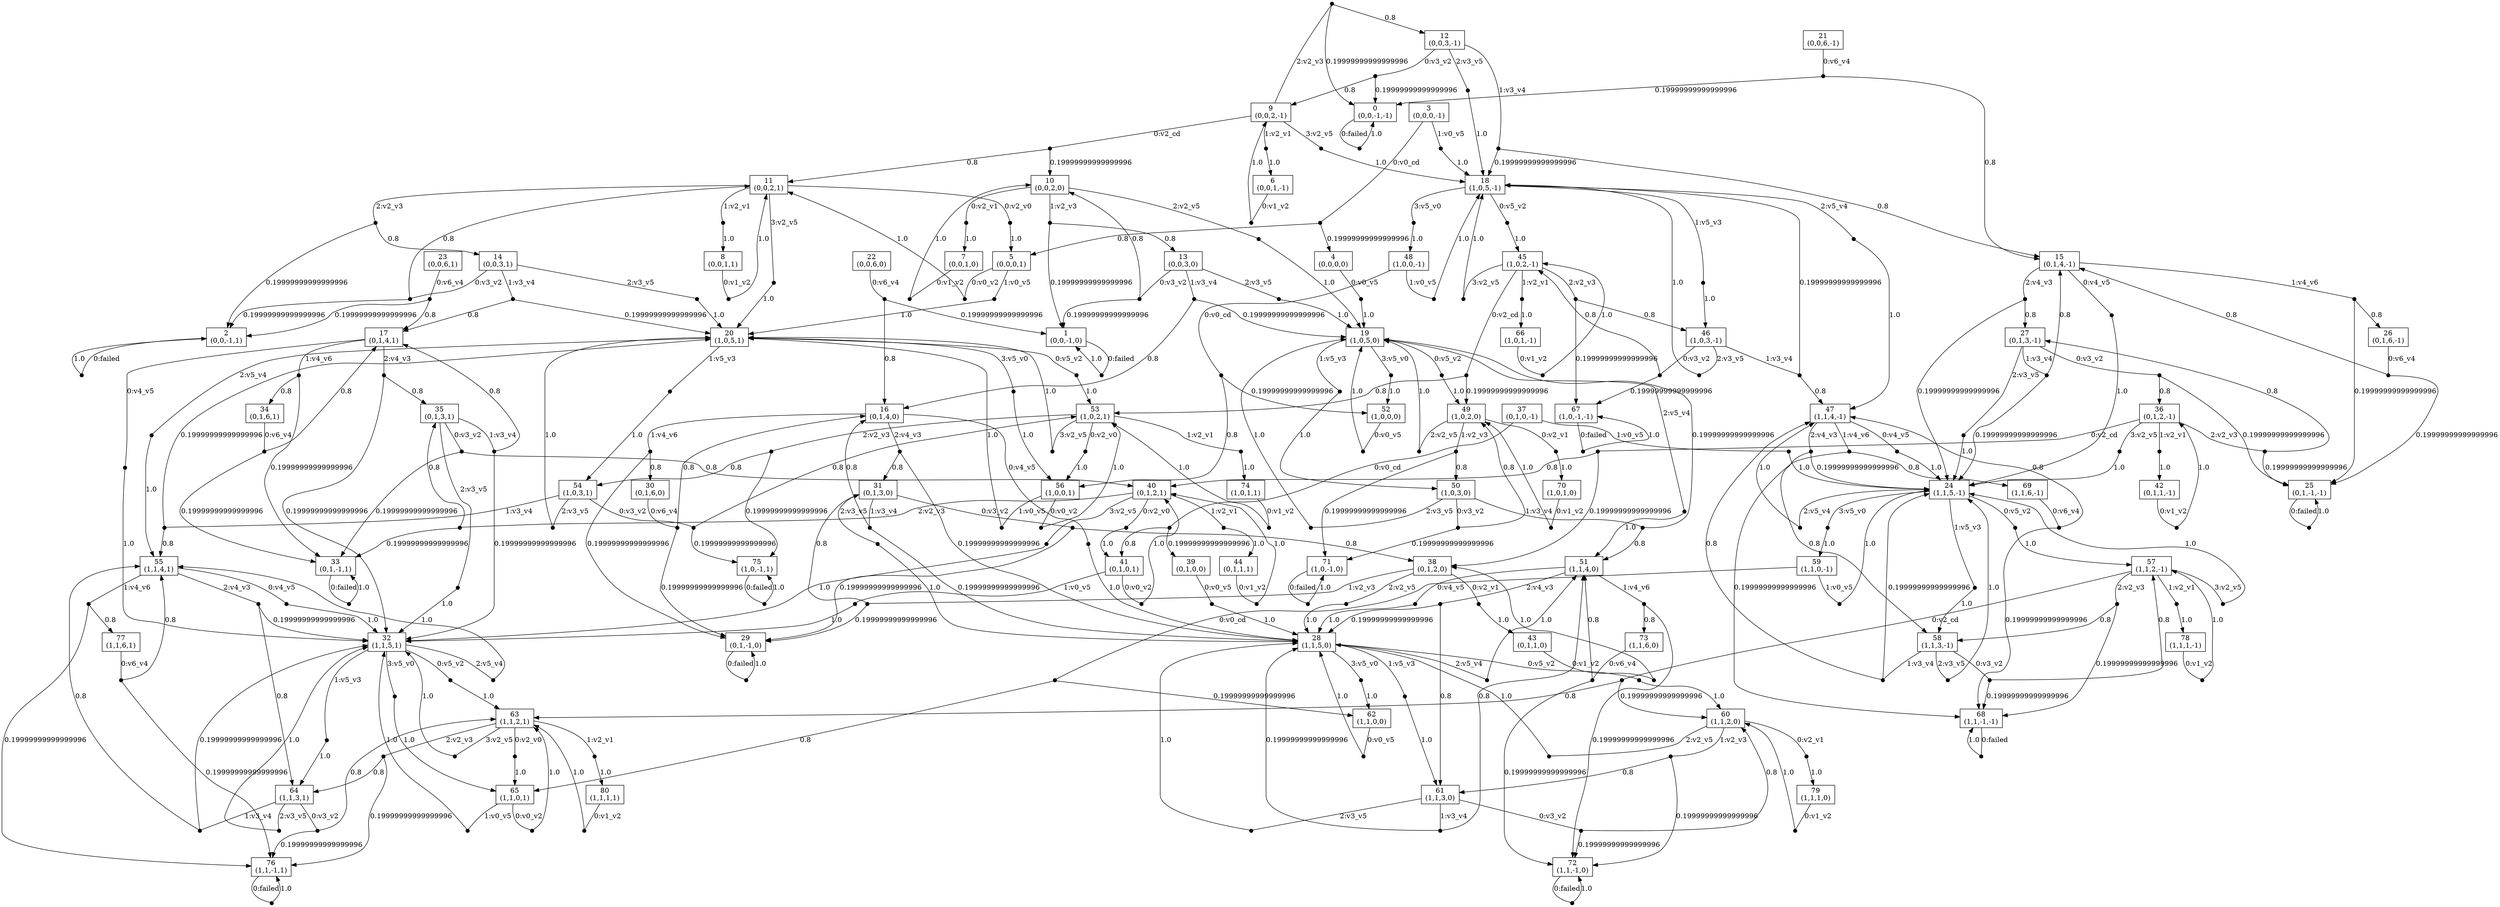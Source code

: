 digraph MDP {
node [label="",shape="box"];
0 [label="0\n(0,0,-1,-1)"];
0 -> n0_0 [label="0:failed",arrowhead="none"];
n0_0 [ shape=point,width=0.1,height=0.1,label="" ];
n0_0 -> 0 [label="1.0"];
1 [label="1\n(0,0,-1,0)"];
1 -> n1_0 [label="0:failed",arrowhead="none"];
n1_0 [ shape=point,width=0.1,height=0.1,label="" ];
n1_0 -> 1 [label="1.0"];
2 [label="2\n(0,0,-1,1)"];
2 -> n2_0 [label="0:failed",arrowhead="none"];
n2_0 [ shape=point,width=0.1,height=0.1,label="" ];
n2_0 -> 2 [label="1.0"];
3 [label="3\n(0,0,0,-1)"];
3 -> n3_0 [label="0:v0_cd",arrowhead="none"];
n3_0 [ shape=point,width=0.1,height=0.1,label="" ];
n3_0 -> 4 [label="0.19999999999999996"];
n3_0 -> 5 [label="0.8"];
3 -> n3_1 [label="1:v0_v5",arrowhead="none"];
n3_1 [ shape=point,width=0.1,height=0.1,label="" ];
n3_1 -> 18 [label="1.0"];
4 [label="4\n(0,0,0,0)"];
4 -> n4_0 [label="0:v0_v5",arrowhead="none"];
n4_0 [ shape=point,width=0.1,height=0.1,label="" ];
n4_0 -> 19 [label="1.0"];
5 [label="5\n(0,0,0,1)"];
5 -> n5_0 [label="0:v0_v2",arrowhead="none"];
n5_0 [ shape=point,width=0.1,height=0.1,label="" ];
n5_0 -> 11 [label="1.0"];
5 -> n5_1 [label="1:v0_v5",arrowhead="none"];
n5_1 [ shape=point,width=0.1,height=0.1,label="" ];
n5_1 -> 20 [label="1.0"];
6 [label="6\n(0,0,1,-1)"];
6 -> n6_0 [label="0:v1_v2",arrowhead="none"];
n6_0 [ shape=point,width=0.1,height=0.1,label="" ];
n6_0 -> 9 [label="1.0"];
7 [label="7\n(0,0,1,0)"];
7 -> n7_0 [label="0:v1_v2",arrowhead="none"];
n7_0 [ shape=point,width=0.1,height=0.1,label="" ];
n7_0 -> 10 [label="1.0"];
8 [label="8\n(0,0,1,1)"];
8 -> n8_0 [label="0:v1_v2",arrowhead="none"];
n8_0 [ shape=point,width=0.1,height=0.1,label="" ];
n8_0 -> 11 [label="1.0"];
9 [label="9\n(0,0,2,-1)"];
9 -> n9_0 [label="0:v2_cd",arrowhead="none"];
n9_0 [ shape=point,width=0.1,height=0.1,label="" ];
n9_0 -> 10 [label="0.19999999999999996"];
n9_0 -> 11 [label="0.8"];
9 -> n9_1 [label="1:v2_v1",arrowhead="none"];
n9_1 [ shape=point,width=0.1,height=0.1,label="" ];
n9_1 -> 6 [label="1.0"];
9 -> n9_2 [label="2:v2_v3",arrowhead="none"];
n9_2 [ shape=point,width=0.1,height=0.1,label="" ];
n9_2 -> 0 [label="0.19999999999999996"];
n9_2 -> 12 [label="0.8"];
9 -> n9_3 [label="3:v2_v5",arrowhead="none"];
n9_3 [ shape=point,width=0.1,height=0.1,label="" ];
n9_3 -> 18 [label="1.0"];
10 [label="10\n(0,0,2,0)"];
10 -> n10_0 [label="0:v2_v1",arrowhead="none"];
n10_0 [ shape=point,width=0.1,height=0.1,label="" ];
n10_0 -> 7 [label="1.0"];
10 -> n10_1 [label="1:v2_v3",arrowhead="none"];
n10_1 [ shape=point,width=0.1,height=0.1,label="" ];
n10_1 -> 1 [label="0.19999999999999996"];
n10_1 -> 13 [label="0.8"];
10 -> n10_2 [label="2:v2_v5",arrowhead="none"];
n10_2 [ shape=point,width=0.1,height=0.1,label="" ];
n10_2 -> 19 [label="1.0"];
11 [label="11\n(0,0,2,1)"];
11 -> n11_0 [label="0:v2_v0",arrowhead="none"];
n11_0 [ shape=point,width=0.1,height=0.1,label="" ];
n11_0 -> 5 [label="1.0"];
11 -> n11_1 [label="1:v2_v1",arrowhead="none"];
n11_1 [ shape=point,width=0.1,height=0.1,label="" ];
n11_1 -> 8 [label="1.0"];
11 -> n11_2 [label="2:v2_v3",arrowhead="none"];
n11_2 [ shape=point,width=0.1,height=0.1,label="" ];
n11_2 -> 2 [label="0.19999999999999996"];
n11_2 -> 14 [label="0.8"];
11 -> n11_3 [label="3:v2_v5",arrowhead="none"];
n11_3 [ shape=point,width=0.1,height=0.1,label="" ];
n11_3 -> 20 [label="1.0"];
12 [label="12\n(0,0,3,-1)"];
12 -> n12_0 [label="0:v3_v2",arrowhead="none"];
n12_0 [ shape=point,width=0.1,height=0.1,label="" ];
n12_0 -> 0 [label="0.19999999999999996"];
n12_0 -> 9 [label="0.8"];
12 -> n12_1 [label="1:v3_v4",arrowhead="none"];
n12_1 [ shape=point,width=0.1,height=0.1,label="" ];
n12_1 -> 18 [label="0.19999999999999996"];
n12_1 -> 15 [label="0.8"];
12 -> n12_2 [label="2:v3_v5",arrowhead="none"];
n12_2 [ shape=point,width=0.1,height=0.1,label="" ];
n12_2 -> 18 [label="1.0"];
13 [label="13\n(0,0,3,0)"];
13 -> n13_0 [label="0:v3_v2",arrowhead="none"];
n13_0 [ shape=point,width=0.1,height=0.1,label="" ];
n13_0 -> 1 [label="0.19999999999999996"];
n13_0 -> 10 [label="0.8"];
13 -> n13_1 [label="1:v3_v4",arrowhead="none"];
n13_1 [ shape=point,width=0.1,height=0.1,label="" ];
n13_1 -> 16 [label="0.8"];
n13_1 -> 19 [label="0.19999999999999996"];
13 -> n13_2 [label="2:v3_v5",arrowhead="none"];
n13_2 [ shape=point,width=0.1,height=0.1,label="" ];
n13_2 -> 19 [label="1.0"];
14 [label="14\n(0,0,3,1)"];
14 -> n14_0 [label="0:v3_v2",arrowhead="none"];
n14_0 [ shape=point,width=0.1,height=0.1,label="" ];
n14_0 -> 2 [label="0.19999999999999996"];
n14_0 -> 11 [label="0.8"];
14 -> n14_1 [label="1:v3_v4",arrowhead="none"];
n14_1 [ shape=point,width=0.1,height=0.1,label="" ];
n14_1 -> 17 [label="0.8"];
n14_1 -> 20 [label="0.19999999999999996"];
14 -> n14_2 [label="2:v3_v5",arrowhead="none"];
n14_2 [ shape=point,width=0.1,height=0.1,label="" ];
n14_2 -> 20 [label="1.0"];
15 [label="15\n(0,1,4,-1)"];
15 -> n15_0 [label="0:v4_v5",arrowhead="none"];
n15_0 [ shape=point,width=0.1,height=0.1,label="" ];
n15_0 -> 24 [label="1.0"];
15 -> n15_1 [label="1:v4_v6",arrowhead="none"];
n15_1 [ shape=point,width=0.1,height=0.1,label="" ];
n15_1 -> 25 [label="0.19999999999999996"];
n15_1 -> 26 [label="0.8"];
15 -> n15_2 [label="2:v4_v3",arrowhead="none"];
n15_2 [ shape=point,width=0.1,height=0.1,label="" ];
n15_2 -> 24 [label="0.19999999999999996"];
n15_2 -> 27 [label="0.8"];
16 [label="16\n(0,1,4,0)"];
16 -> n16_0 [label="0:v4_v5",arrowhead="none"];
n16_0 [ shape=point,width=0.1,height=0.1,label="" ];
n16_0 -> 28 [label="1.0"];
16 -> n16_1 [label="1:v4_v6",arrowhead="none"];
n16_1 [ shape=point,width=0.1,height=0.1,label="" ];
n16_1 -> 29 [label="0.19999999999999996"];
n16_1 -> 30 [label="0.8"];
16 -> n16_2 [label="2:v4_v3",arrowhead="none"];
n16_2 [ shape=point,width=0.1,height=0.1,label="" ];
n16_2 -> 28 [label="0.19999999999999996"];
n16_2 -> 31 [label="0.8"];
17 [label="17\n(0,1,4,1)"];
17 -> n17_0 [label="0:v4_v5",arrowhead="none"];
n17_0 [ shape=point,width=0.1,height=0.1,label="" ];
n17_0 -> 32 [label="1.0"];
17 -> n17_1 [label="1:v4_v6",arrowhead="none"];
n17_1 [ shape=point,width=0.1,height=0.1,label="" ];
n17_1 -> 33 [label="0.19999999999999996"];
n17_1 -> 34 [label="0.8"];
17 -> n17_2 [label="2:v4_v3",arrowhead="none"];
n17_2 [ shape=point,width=0.1,height=0.1,label="" ];
n17_2 -> 32 [label="0.19999999999999996"];
n17_2 -> 35 [label="0.8"];
18 [label="18\n(1,0,5,-1)"];
18 -> n18_0 [label="0:v5_v2",arrowhead="none"];
n18_0 [ shape=point,width=0.1,height=0.1,label="" ];
n18_0 -> 45 [label="1.0"];
18 -> n18_1 [label="1:v5_v3",arrowhead="none"];
n18_1 [ shape=point,width=0.1,height=0.1,label="" ];
n18_1 -> 46 [label="1.0"];
18 -> n18_2 [label="2:v5_v4",arrowhead="none"];
n18_2 [ shape=point,width=0.1,height=0.1,label="" ];
n18_2 -> 47 [label="1.0"];
18 -> n18_3 [label="3:v5_v0",arrowhead="none"];
n18_3 [ shape=point,width=0.1,height=0.1,label="" ];
n18_3 -> 48 [label="1.0"];
19 [label="19\n(1,0,5,0)"];
19 -> n19_0 [label="0:v5_v2",arrowhead="none"];
n19_0 [ shape=point,width=0.1,height=0.1,label="" ];
n19_0 -> 49 [label="1.0"];
19 -> n19_1 [label="1:v5_v3",arrowhead="none"];
n19_1 [ shape=point,width=0.1,height=0.1,label="" ];
n19_1 -> 50 [label="1.0"];
19 -> n19_2 [label="2:v5_v4",arrowhead="none"];
n19_2 [ shape=point,width=0.1,height=0.1,label="" ];
n19_2 -> 51 [label="1.0"];
19 -> n19_3 [label="3:v5_v0",arrowhead="none"];
n19_3 [ shape=point,width=0.1,height=0.1,label="" ];
n19_3 -> 52 [label="1.0"];
20 [label="20\n(1,0,5,1)"];
20 -> n20_0 [label="0:v5_v2",arrowhead="none"];
n20_0 [ shape=point,width=0.1,height=0.1,label="" ];
n20_0 -> 53 [label="1.0"];
20 -> n20_1 [label="1:v5_v3",arrowhead="none"];
n20_1 [ shape=point,width=0.1,height=0.1,label="" ];
n20_1 -> 54 [label="1.0"];
20 -> n20_2 [label="2:v5_v4",arrowhead="none"];
n20_2 [ shape=point,width=0.1,height=0.1,label="" ];
n20_2 -> 55 [label="1.0"];
20 -> n20_3 [label="3:v5_v0",arrowhead="none"];
n20_3 [ shape=point,width=0.1,height=0.1,label="" ];
n20_3 -> 56 [label="1.0"];
21 [label="21\n(0,0,6,-1)"];
21 -> n21_0 [label="0:v6_v4",arrowhead="none"];
n21_0 [ shape=point,width=0.1,height=0.1,label="" ];
n21_0 -> 0 [label="0.19999999999999996"];
n21_0 -> 15 [label="0.8"];
22 [label="22\n(0,0,6,0)"];
22 -> n22_0 [label="0:v6_v4",arrowhead="none"];
n22_0 [ shape=point,width=0.1,height=0.1,label="" ];
n22_0 -> 16 [label="0.8"];
n22_0 -> 1 [label="0.19999999999999996"];
23 [label="23\n(0,0,6,1)"];
23 -> n23_0 [label="0:v6_v4",arrowhead="none"];
n23_0 [ shape=point,width=0.1,height=0.1,label="" ];
n23_0 -> 17 [label="0.8"];
n23_0 -> 2 [label="0.19999999999999996"];
24 [label="24\n(1,1,5,-1)"];
24 -> n24_0 [label="0:v5_v2",arrowhead="none"];
n24_0 [ shape=point,width=0.1,height=0.1,label="" ];
n24_0 -> 57 [label="1.0"];
24 -> n24_1 [label="1:v5_v3",arrowhead="none"];
n24_1 [ shape=point,width=0.1,height=0.1,label="" ];
n24_1 -> 58 [label="1.0"];
24 -> n24_2 [label="2:v5_v4",arrowhead="none"];
n24_2 [ shape=point,width=0.1,height=0.1,label="" ];
n24_2 -> 47 [label="1.0"];
24 -> n24_3 [label="3:v5_v0",arrowhead="none"];
n24_3 [ shape=point,width=0.1,height=0.1,label="" ];
n24_3 -> 59 [label="1.0"];
25 [label="25\n(0,1,-1,-1)"];
25 -> n25_0 [label="0:failed",arrowhead="none"];
n25_0 [ shape=point,width=0.1,height=0.1,label="" ];
n25_0 -> 25 [label="1.0"];
26 [label="26\n(0,1,6,-1)"];
26 -> n26_0 [label="0:v6_v4",arrowhead="none"];
n26_0 [ shape=point,width=0.1,height=0.1,label="" ];
n26_0 -> 25 [label="0.19999999999999996"];
n26_0 -> 15 [label="0.8"];
27 [label="27\n(0,1,3,-1)"];
27 -> n27_0 [label="0:v3_v2",arrowhead="none"];
n27_0 [ shape=point,width=0.1,height=0.1,label="" ];
n27_0 -> 36 [label="0.8"];
n27_0 -> 25 [label="0.19999999999999996"];
27 -> n27_1 [label="1:v3_v4",arrowhead="none"];
n27_1 [ shape=point,width=0.1,height=0.1,label="" ];
n27_1 -> 24 [label="0.19999999999999996"];
n27_1 -> 15 [label="0.8"];
27 -> n27_2 [label="2:v3_v5",arrowhead="none"];
n27_2 [ shape=point,width=0.1,height=0.1,label="" ];
n27_2 -> 24 [label="1.0"];
28 [label="28\n(1,1,5,0)"];
28 -> n28_0 [label="0:v5_v2",arrowhead="none"];
n28_0 [ shape=point,width=0.1,height=0.1,label="" ];
n28_0 -> 60 [label="1.0"];
28 -> n28_1 [label="1:v5_v3",arrowhead="none"];
n28_1 [ shape=point,width=0.1,height=0.1,label="" ];
n28_1 -> 61 [label="1.0"];
28 -> n28_2 [label="2:v5_v4",arrowhead="none"];
n28_2 [ shape=point,width=0.1,height=0.1,label="" ];
n28_2 -> 51 [label="1.0"];
28 -> n28_3 [label="3:v5_v0",arrowhead="none"];
n28_3 [ shape=point,width=0.1,height=0.1,label="" ];
n28_3 -> 62 [label="1.0"];
29 [label="29\n(0,1,-1,0)"];
29 -> n29_0 [label="0:failed",arrowhead="none"];
n29_0 [ shape=point,width=0.1,height=0.1,label="" ];
n29_0 -> 29 [label="1.0"];
30 [label="30\n(0,1,6,0)"];
30 -> n30_0 [label="0:v6_v4",arrowhead="none"];
n30_0 [ shape=point,width=0.1,height=0.1,label="" ];
n30_0 -> 16 [label="0.8"];
n30_0 -> 29 [label="0.19999999999999996"];
31 [label="31\n(0,1,3,0)"];
31 -> n31_0 [label="0:v3_v2",arrowhead="none"];
n31_0 [ shape=point,width=0.1,height=0.1,label="" ];
n31_0 -> 38 [label="0.8"];
n31_0 -> 29 [label="0.19999999999999996"];
31 -> n31_1 [label="1:v3_v4",arrowhead="none"];
n31_1 [ shape=point,width=0.1,height=0.1,label="" ];
n31_1 -> 16 [label="0.8"];
n31_1 -> 28 [label="0.19999999999999996"];
31 -> n31_2 [label="2:v3_v5",arrowhead="none"];
n31_2 [ shape=point,width=0.1,height=0.1,label="" ];
n31_2 -> 28 [label="1.0"];
32 [label="32\n(1,1,5,1)"];
32 -> n32_0 [label="0:v5_v2",arrowhead="none"];
n32_0 [ shape=point,width=0.1,height=0.1,label="" ];
n32_0 -> 63 [label="1.0"];
32 -> n32_1 [label="1:v5_v3",arrowhead="none"];
n32_1 [ shape=point,width=0.1,height=0.1,label="" ];
n32_1 -> 64 [label="1.0"];
32 -> n32_2 [label="2:v5_v4",arrowhead="none"];
n32_2 [ shape=point,width=0.1,height=0.1,label="" ];
n32_2 -> 55 [label="1.0"];
32 -> n32_3 [label="3:v5_v0",arrowhead="none"];
n32_3 [ shape=point,width=0.1,height=0.1,label="" ];
n32_3 -> 65 [label="1.0"];
33 [label="33\n(0,1,-1,1)"];
33 -> n33_0 [label="0:failed",arrowhead="none"];
n33_0 [ shape=point,width=0.1,height=0.1,label="" ];
n33_0 -> 33 [label="1.0"];
34 [label="34\n(0,1,6,1)"];
34 -> n34_0 [label="0:v6_v4",arrowhead="none"];
n34_0 [ shape=point,width=0.1,height=0.1,label="" ];
n34_0 -> 33 [label="0.19999999999999996"];
n34_0 -> 17 [label="0.8"];
35 [label="35\n(0,1,3,1)"];
35 -> n35_0 [label="0:v3_v2",arrowhead="none"];
n35_0 [ shape=point,width=0.1,height=0.1,label="" ];
n35_0 -> 33 [label="0.19999999999999996"];
n35_0 -> 40 [label="0.8"];
35 -> n35_1 [label="1:v3_v4",arrowhead="none"];
n35_1 [ shape=point,width=0.1,height=0.1,label="" ];
n35_1 -> 32 [label="0.19999999999999996"];
n35_1 -> 17 [label="0.8"];
35 -> n35_2 [label="2:v3_v5",arrowhead="none"];
n35_2 [ shape=point,width=0.1,height=0.1,label="" ];
n35_2 -> 32 [label="1.0"];
36 [label="36\n(0,1,2,-1)"];
36 -> n36_0 [label="0:v2_cd",arrowhead="none"];
n36_0 [ shape=point,width=0.1,height=0.1,label="" ];
n36_0 -> 38 [label="0.19999999999999996"];
n36_0 -> 40 [label="0.8"];
36 -> n36_1 [label="1:v2_v1",arrowhead="none"];
n36_1 [ shape=point,width=0.1,height=0.1,label="" ];
n36_1 -> 42 [label="1.0"];
36 -> n36_2 [label="2:v2_v3",arrowhead="none"];
n36_2 [ shape=point,width=0.1,height=0.1,label="" ];
n36_2 -> 25 [label="0.19999999999999996"];
n36_2 -> 27 [label="0.8"];
36 -> n36_3 [label="3:v2_v5",arrowhead="none"];
n36_3 [ shape=point,width=0.1,height=0.1,label="" ];
n36_3 -> 24 [label="1.0"];
37 [label="37\n(0,1,0,-1)"];
37 -> n37_0 [label="0:v0_cd",arrowhead="none"];
n37_0 [ shape=point,width=0.1,height=0.1,label="" ];
n37_0 -> 39 [label="0.19999999999999996"];
n37_0 -> 41 [label="0.8"];
37 -> n37_1 [label="1:v0_v5",arrowhead="none"];
n37_1 [ shape=point,width=0.1,height=0.1,label="" ];
n37_1 -> 24 [label="1.0"];
38 [label="38\n(0,1,2,0)"];
38 -> n38_0 [label="0:v2_v1",arrowhead="none"];
n38_0 [ shape=point,width=0.1,height=0.1,label="" ];
n38_0 -> 43 [label="1.0"];
38 -> n38_1 [label="1:v2_v3",arrowhead="none"];
n38_1 [ shape=point,width=0.1,height=0.1,label="" ];
n38_1 -> 29 [label="0.19999999999999996"];
n38_1 -> 31 [label="0.8"];
38 -> n38_2 [label="2:v2_v5",arrowhead="none"];
n38_2 [ shape=point,width=0.1,height=0.1,label="" ];
n38_2 -> 28 [label="1.0"];
39 [label="39\n(0,1,0,0)"];
39 -> n39_0 [label="0:v0_v5",arrowhead="none"];
n39_0 [ shape=point,width=0.1,height=0.1,label="" ];
n39_0 -> 28 [label="1.0"];
40 [label="40\n(0,1,2,1)"];
40 -> n40_0 [label="0:v2_v0",arrowhead="none"];
n40_0 [ shape=point,width=0.1,height=0.1,label="" ];
n40_0 -> 41 [label="1.0"];
40 -> n40_1 [label="1:v2_v1",arrowhead="none"];
n40_1 [ shape=point,width=0.1,height=0.1,label="" ];
n40_1 -> 44 [label="1.0"];
40 -> n40_2 [label="2:v2_v3",arrowhead="none"];
n40_2 [ shape=point,width=0.1,height=0.1,label="" ];
n40_2 -> 33 [label="0.19999999999999996"];
n40_2 -> 35 [label="0.8"];
40 -> n40_3 [label="3:v2_v5",arrowhead="none"];
n40_3 [ shape=point,width=0.1,height=0.1,label="" ];
n40_3 -> 32 [label="1.0"];
41 [label="41\n(0,1,0,1)"];
41 -> n41_0 [label="0:v0_v2",arrowhead="none"];
n41_0 [ shape=point,width=0.1,height=0.1,label="" ];
n41_0 -> 40 [label="1.0"];
41 -> n41_1 [label="1:v0_v5",arrowhead="none"];
n41_1 [ shape=point,width=0.1,height=0.1,label="" ];
n41_1 -> 32 [label="1.0"];
42 [label="42\n(0,1,1,-1)"];
42 -> n42_0 [label="0:v1_v2",arrowhead="none"];
n42_0 [ shape=point,width=0.1,height=0.1,label="" ];
n42_0 -> 36 [label="1.0"];
43 [label="43\n(0,1,1,0)"];
43 -> n43_0 [label="0:v1_v2",arrowhead="none"];
n43_0 [ shape=point,width=0.1,height=0.1,label="" ];
n43_0 -> 38 [label="1.0"];
44 [label="44\n(0,1,1,1)"];
44 -> n44_0 [label="0:v1_v2",arrowhead="none"];
n44_0 [ shape=point,width=0.1,height=0.1,label="" ];
n44_0 -> 40 [label="1.0"];
45 [label="45\n(1,0,2,-1)"];
45 -> n45_0 [label="0:v2_cd",arrowhead="none"];
n45_0 [ shape=point,width=0.1,height=0.1,label="" ];
n45_0 -> 49 [label="0.19999999999999996"];
n45_0 -> 53 [label="0.8"];
45 -> n45_1 [label="1:v2_v1",arrowhead="none"];
n45_1 [ shape=point,width=0.1,height=0.1,label="" ];
n45_1 -> 66 [label="1.0"];
45 -> n45_2 [label="2:v2_v3",arrowhead="none"];
n45_2 [ shape=point,width=0.1,height=0.1,label="" ];
n45_2 -> 67 [label="0.19999999999999996"];
n45_2 -> 46 [label="0.8"];
45 -> n45_3 [label="3:v2_v5",arrowhead="none"];
n45_3 [ shape=point,width=0.1,height=0.1,label="" ];
n45_3 -> 18 [label="1.0"];
46 [label="46\n(1,0,3,-1)"];
46 -> n46_0 [label="0:v3_v2",arrowhead="none"];
n46_0 [ shape=point,width=0.1,height=0.1,label="" ];
n46_0 -> 67 [label="0.19999999999999996"];
n46_0 -> 45 [label="0.8"];
46 -> n46_1 [label="1:v3_v4",arrowhead="none"];
n46_1 [ shape=point,width=0.1,height=0.1,label="" ];
n46_1 -> 18 [label="0.19999999999999996"];
n46_1 -> 47 [label="0.8"];
46 -> n46_2 [label="2:v3_v5",arrowhead="none"];
n46_2 [ shape=point,width=0.1,height=0.1,label="" ];
n46_2 -> 18 [label="1.0"];
47 [label="47\n(1,1,4,-1)"];
47 -> n47_0 [label="0:v4_v5",arrowhead="none"];
n47_0 [ shape=point,width=0.1,height=0.1,label="" ];
n47_0 -> 24 [label="1.0"];
47 -> n47_1 [label="1:v4_v6",arrowhead="none"];
n47_1 [ shape=point,width=0.1,height=0.1,label="" ];
n47_1 -> 68 [label="0.19999999999999996"];
n47_1 -> 69 [label="0.8"];
47 -> n47_2 [label="2:v4_v3",arrowhead="none"];
n47_2 [ shape=point,width=0.1,height=0.1,label="" ];
n47_2 -> 24 [label="0.19999999999999996"];
n47_2 -> 58 [label="0.8"];
48 [label="48\n(1,0,0,-1)"];
48 -> n48_0 [label="0:v0_cd",arrowhead="none"];
n48_0 [ shape=point,width=0.1,height=0.1,label="" ];
n48_0 -> 52 [label="0.19999999999999996"];
n48_0 -> 56 [label="0.8"];
48 -> n48_1 [label="1:v0_v5",arrowhead="none"];
n48_1 [ shape=point,width=0.1,height=0.1,label="" ];
n48_1 -> 18 [label="1.0"];
49 [label="49\n(1,0,2,0)"];
49 -> n49_0 [label="0:v2_v1",arrowhead="none"];
n49_0 [ shape=point,width=0.1,height=0.1,label="" ];
n49_0 -> 70 [label="1.0"];
49 -> n49_1 [label="1:v2_v3",arrowhead="none"];
n49_1 [ shape=point,width=0.1,height=0.1,label="" ];
n49_1 -> 50 [label="0.8"];
n49_1 -> 71 [label="0.19999999999999996"];
49 -> n49_2 [label="2:v2_v5",arrowhead="none"];
n49_2 [ shape=point,width=0.1,height=0.1,label="" ];
n49_2 -> 19 [label="1.0"];
50 [label="50\n(1,0,3,0)"];
50 -> n50_0 [label="0:v3_v2",arrowhead="none"];
n50_0 [ shape=point,width=0.1,height=0.1,label="" ];
n50_0 -> 49 [label="0.8"];
n50_0 -> 71 [label="0.19999999999999996"];
50 -> n50_1 [label="1:v3_v4",arrowhead="none"];
n50_1 [ shape=point,width=0.1,height=0.1,label="" ];
n50_1 -> 51 [label="0.8"];
n50_1 -> 19 [label="0.19999999999999996"];
50 -> n50_2 [label="2:v3_v5",arrowhead="none"];
n50_2 [ shape=point,width=0.1,height=0.1,label="" ];
n50_2 -> 19 [label="1.0"];
51 [label="51\n(1,1,4,0)"];
51 -> n51_0 [label="0:v4_v5",arrowhead="none"];
n51_0 [ shape=point,width=0.1,height=0.1,label="" ];
n51_0 -> 28 [label="1.0"];
51 -> n51_1 [label="1:v4_v6",arrowhead="none"];
n51_1 [ shape=point,width=0.1,height=0.1,label="" ];
n51_1 -> 72 [label="0.19999999999999996"];
n51_1 -> 73 [label="0.8"];
51 -> n51_2 [label="2:v4_v3",arrowhead="none"];
n51_2 [ shape=point,width=0.1,height=0.1,label="" ];
n51_2 -> 28 [label="0.19999999999999996"];
n51_2 -> 61 [label="0.8"];
52 [label="52\n(1,0,0,0)"];
52 -> n52_0 [label="0:v0_v5",arrowhead="none"];
n52_0 [ shape=point,width=0.1,height=0.1,label="" ];
n52_0 -> 19 [label="1.0"];
53 [label="53\n(1,0,2,1)"];
53 -> n53_0 [label="0:v2_v0",arrowhead="none"];
n53_0 [ shape=point,width=0.1,height=0.1,label="" ];
n53_0 -> 56 [label="1.0"];
53 -> n53_1 [label="1:v2_v1",arrowhead="none"];
n53_1 [ shape=point,width=0.1,height=0.1,label="" ];
n53_1 -> 74 [label="1.0"];
53 -> n53_2 [label="2:v2_v3",arrowhead="none"];
n53_2 [ shape=point,width=0.1,height=0.1,label="" ];
n53_2 -> 54 [label="0.8"];
n53_2 -> 75 [label="0.19999999999999996"];
53 -> n53_3 [label="3:v2_v5",arrowhead="none"];
n53_3 [ shape=point,width=0.1,height=0.1,label="" ];
n53_3 -> 20 [label="1.0"];
54 [label="54\n(1,0,3,1)"];
54 -> n54_0 [label="0:v3_v2",arrowhead="none"];
n54_0 [ shape=point,width=0.1,height=0.1,label="" ];
n54_0 -> 53 [label="0.8"];
n54_0 -> 75 [label="0.19999999999999996"];
54 -> n54_1 [label="1:v3_v4",arrowhead="none"];
n54_1 [ shape=point,width=0.1,height=0.1,label="" ];
n54_1 -> 20 [label="0.19999999999999996"];
n54_1 -> 55 [label="0.8"];
54 -> n54_2 [label="2:v3_v5",arrowhead="none"];
n54_2 [ shape=point,width=0.1,height=0.1,label="" ];
n54_2 -> 20 [label="1.0"];
55 [label="55\n(1,1,4,1)"];
55 -> n55_0 [label="0:v4_v5",arrowhead="none"];
n55_0 [ shape=point,width=0.1,height=0.1,label="" ];
n55_0 -> 32 [label="1.0"];
55 -> n55_1 [label="1:v4_v6",arrowhead="none"];
n55_1 [ shape=point,width=0.1,height=0.1,label="" ];
n55_1 -> 76 [label="0.19999999999999996"];
n55_1 -> 77 [label="0.8"];
55 -> n55_2 [label="2:v4_v3",arrowhead="none"];
n55_2 [ shape=point,width=0.1,height=0.1,label="" ];
n55_2 -> 32 [label="0.19999999999999996"];
n55_2 -> 64 [label="0.8"];
56 [label="56\n(1,0,0,1)"];
56 -> n56_0 [label="0:v0_v2",arrowhead="none"];
n56_0 [ shape=point,width=0.1,height=0.1,label="" ];
n56_0 -> 53 [label="1.0"];
56 -> n56_1 [label="1:v0_v5",arrowhead="none"];
n56_1 [ shape=point,width=0.1,height=0.1,label="" ];
n56_1 -> 20 [label="1.0"];
57 [label="57\n(1,1,2,-1)"];
57 -> n57_0 [label="0:v2_cd",arrowhead="none"];
n57_0 [ shape=point,width=0.1,height=0.1,label="" ];
n57_0 -> 60 [label="0.19999999999999996"];
n57_0 -> 63 [label="0.8"];
57 -> n57_1 [label="1:v2_v1",arrowhead="none"];
n57_1 [ shape=point,width=0.1,height=0.1,label="" ];
n57_1 -> 78 [label="1.0"];
57 -> n57_2 [label="2:v2_v3",arrowhead="none"];
n57_2 [ shape=point,width=0.1,height=0.1,label="" ];
n57_2 -> 68 [label="0.19999999999999996"];
n57_2 -> 58 [label="0.8"];
57 -> n57_3 [label="3:v2_v5",arrowhead="none"];
n57_3 [ shape=point,width=0.1,height=0.1,label="" ];
n57_3 -> 24 [label="1.0"];
58 [label="58\n(1,1,3,-1)"];
58 -> n58_0 [label="0:v3_v2",arrowhead="none"];
n58_0 [ shape=point,width=0.1,height=0.1,label="" ];
n58_0 -> 68 [label="0.19999999999999996"];
n58_0 -> 57 [label="0.8"];
58 -> n58_1 [label="1:v3_v4",arrowhead="none"];
n58_1 [ shape=point,width=0.1,height=0.1,label="" ];
n58_1 -> 24 [label="0.19999999999999996"];
n58_1 -> 47 [label="0.8"];
58 -> n58_2 [label="2:v3_v5",arrowhead="none"];
n58_2 [ shape=point,width=0.1,height=0.1,label="" ];
n58_2 -> 24 [label="1.0"];
59 [label="59\n(1,1,0,-1)"];
59 -> n59_0 [label="0:v0_cd",arrowhead="none"];
n59_0 [ shape=point,width=0.1,height=0.1,label="" ];
n59_0 -> 65 [label="0.8"];
n59_0 -> 62 [label="0.19999999999999996"];
59 -> n59_1 [label="1:v0_v5",arrowhead="none"];
n59_1 [ shape=point,width=0.1,height=0.1,label="" ];
n59_1 -> 24 [label="1.0"];
60 [label="60\n(1,1,2,0)"];
60 -> n60_0 [label="0:v2_v1",arrowhead="none"];
n60_0 [ shape=point,width=0.1,height=0.1,label="" ];
n60_0 -> 79 [label="1.0"];
60 -> n60_1 [label="1:v2_v3",arrowhead="none"];
n60_1 [ shape=point,width=0.1,height=0.1,label="" ];
n60_1 -> 72 [label="0.19999999999999996"];
n60_1 -> 61 [label="0.8"];
60 -> n60_2 [label="2:v2_v5",arrowhead="none"];
n60_2 [ shape=point,width=0.1,height=0.1,label="" ];
n60_2 -> 28 [label="1.0"];
61 [label="61\n(1,1,3,0)"];
61 -> n61_0 [label="0:v3_v2",arrowhead="none"];
n61_0 [ shape=point,width=0.1,height=0.1,label="" ];
n61_0 -> 72 [label="0.19999999999999996"];
n61_0 -> 60 [label="0.8"];
61 -> n61_1 [label="1:v3_v4",arrowhead="none"];
n61_1 [ shape=point,width=0.1,height=0.1,label="" ];
n61_1 -> 51 [label="0.8"];
n61_1 -> 28 [label="0.19999999999999996"];
61 -> n61_2 [label="2:v3_v5",arrowhead="none"];
n61_2 [ shape=point,width=0.1,height=0.1,label="" ];
n61_2 -> 28 [label="1.0"];
62 [label="62\n(1,1,0,0)"];
62 -> n62_0 [label="0:v0_v5",arrowhead="none"];
n62_0 [ shape=point,width=0.1,height=0.1,label="" ];
n62_0 -> 28 [label="1.0"];
63 [label="63\n(1,1,2,1)"];
63 -> n63_0 [label="0:v2_v0",arrowhead="none"];
n63_0 [ shape=point,width=0.1,height=0.1,label="" ];
n63_0 -> 65 [label="1.0"];
63 -> n63_1 [label="1:v2_v1",arrowhead="none"];
n63_1 [ shape=point,width=0.1,height=0.1,label="" ];
n63_1 -> 80 [label="1.0"];
63 -> n63_2 [label="2:v2_v3",arrowhead="none"];
n63_2 [ shape=point,width=0.1,height=0.1,label="" ];
n63_2 -> 64 [label="0.8"];
n63_2 -> 76 [label="0.19999999999999996"];
63 -> n63_3 [label="3:v2_v5",arrowhead="none"];
n63_3 [ shape=point,width=0.1,height=0.1,label="" ];
n63_3 -> 32 [label="1.0"];
64 [label="64\n(1,1,3,1)"];
64 -> n64_0 [label="0:v3_v2",arrowhead="none"];
n64_0 [ shape=point,width=0.1,height=0.1,label="" ];
n64_0 -> 76 [label="0.19999999999999996"];
n64_0 -> 63 [label="0.8"];
64 -> n64_1 [label="1:v3_v4",arrowhead="none"];
n64_1 [ shape=point,width=0.1,height=0.1,label="" ];
n64_1 -> 32 [label="0.19999999999999996"];
n64_1 -> 55 [label="0.8"];
64 -> n64_2 [label="2:v3_v5",arrowhead="none"];
n64_2 [ shape=point,width=0.1,height=0.1,label="" ];
n64_2 -> 32 [label="1.0"];
65 [label="65\n(1,1,0,1)"];
65 -> n65_0 [label="0:v0_v2",arrowhead="none"];
n65_0 [ shape=point,width=0.1,height=0.1,label="" ];
n65_0 -> 63 [label="1.0"];
65 -> n65_1 [label="1:v0_v5",arrowhead="none"];
n65_1 [ shape=point,width=0.1,height=0.1,label="" ];
n65_1 -> 32 [label="1.0"];
66 [label="66\n(1,0,1,-1)"];
66 -> n66_0 [label="0:v1_v2",arrowhead="none"];
n66_0 [ shape=point,width=0.1,height=0.1,label="" ];
n66_0 -> 45 [label="1.0"];
67 [label="67\n(1,0,-1,-1)"];
67 -> n67_0 [label="0:failed",arrowhead="none"];
n67_0 [ shape=point,width=0.1,height=0.1,label="" ];
n67_0 -> 67 [label="1.0"];
68 [label="68\n(1,1,-1,-1)"];
68 -> n68_0 [label="0:failed",arrowhead="none"];
n68_0 [ shape=point,width=0.1,height=0.1,label="" ];
n68_0 -> 68 [label="1.0"];
69 [label="69\n(1,1,6,-1)"];
69 -> n69_0 [label="0:v6_v4",arrowhead="none"];
n69_0 [ shape=point,width=0.1,height=0.1,label="" ];
n69_0 -> 68 [label="0.19999999999999996"];
n69_0 -> 47 [label="0.8"];
70 [label="70\n(1,0,1,0)"];
70 -> n70_0 [label="0:v1_v2",arrowhead="none"];
n70_0 [ shape=point,width=0.1,height=0.1,label="" ];
n70_0 -> 49 [label="1.0"];
71 [label="71\n(1,0,-1,0)"];
71 -> n71_0 [label="0:failed",arrowhead="none"];
n71_0 [ shape=point,width=0.1,height=0.1,label="" ];
n71_0 -> 71 [label="1.0"];
72 [label="72\n(1,1,-1,0)"];
72 -> n72_0 [label="0:failed",arrowhead="none"];
n72_0 [ shape=point,width=0.1,height=0.1,label="" ];
n72_0 -> 72 [label="1.0"];
73 [label="73\n(1,1,6,0)"];
73 -> n73_0 [label="0:v6_v4",arrowhead="none"];
n73_0 [ shape=point,width=0.1,height=0.1,label="" ];
n73_0 -> 51 [label="0.8"];
n73_0 -> 72 [label="0.19999999999999996"];
74 [label="74\n(1,0,1,1)"];
74 -> n74_0 [label="0:v1_v2",arrowhead="none"];
n74_0 [ shape=point,width=0.1,height=0.1,label="" ];
n74_0 -> 53 [label="1.0"];
75 [label="75\n(1,0,-1,1)"];
75 -> n75_0 [label="0:failed",arrowhead="none"];
n75_0 [ shape=point,width=0.1,height=0.1,label="" ];
n75_0 -> 75 [label="1.0"];
76 [label="76\n(1,1,-1,1)"];
76 -> n76_0 [label="0:failed",arrowhead="none"];
n76_0 [ shape=point,width=0.1,height=0.1,label="" ];
n76_0 -> 76 [label="1.0"];
77 [label="77\n(1,1,6,1)"];
77 -> n77_0 [label="0:v6_v4",arrowhead="none"];
n77_0 [ shape=point,width=0.1,height=0.1,label="" ];
n77_0 -> 55 [label="0.8"];
n77_0 -> 76 [label="0.19999999999999996"];
78 [label="78\n(1,1,1,-1)"];
78 -> n78_0 [label="0:v1_v2",arrowhead="none"];
n78_0 [ shape=point,width=0.1,height=0.1,label="" ];
n78_0 -> 57 [label="1.0"];
79 [label="79\n(1,1,1,0)"];
79 -> n79_0 [label="0:v1_v2",arrowhead="none"];
n79_0 [ shape=point,width=0.1,height=0.1,label="" ];
n79_0 -> 60 [label="1.0"];
80 [label="80\n(1,1,1,1)"];
80 -> n80_0 [label="0:v1_v2",arrowhead="none"];
n80_0 [ shape=point,width=0.1,height=0.1,label="" ];
n80_0 -> 63 [label="1.0"];
}
